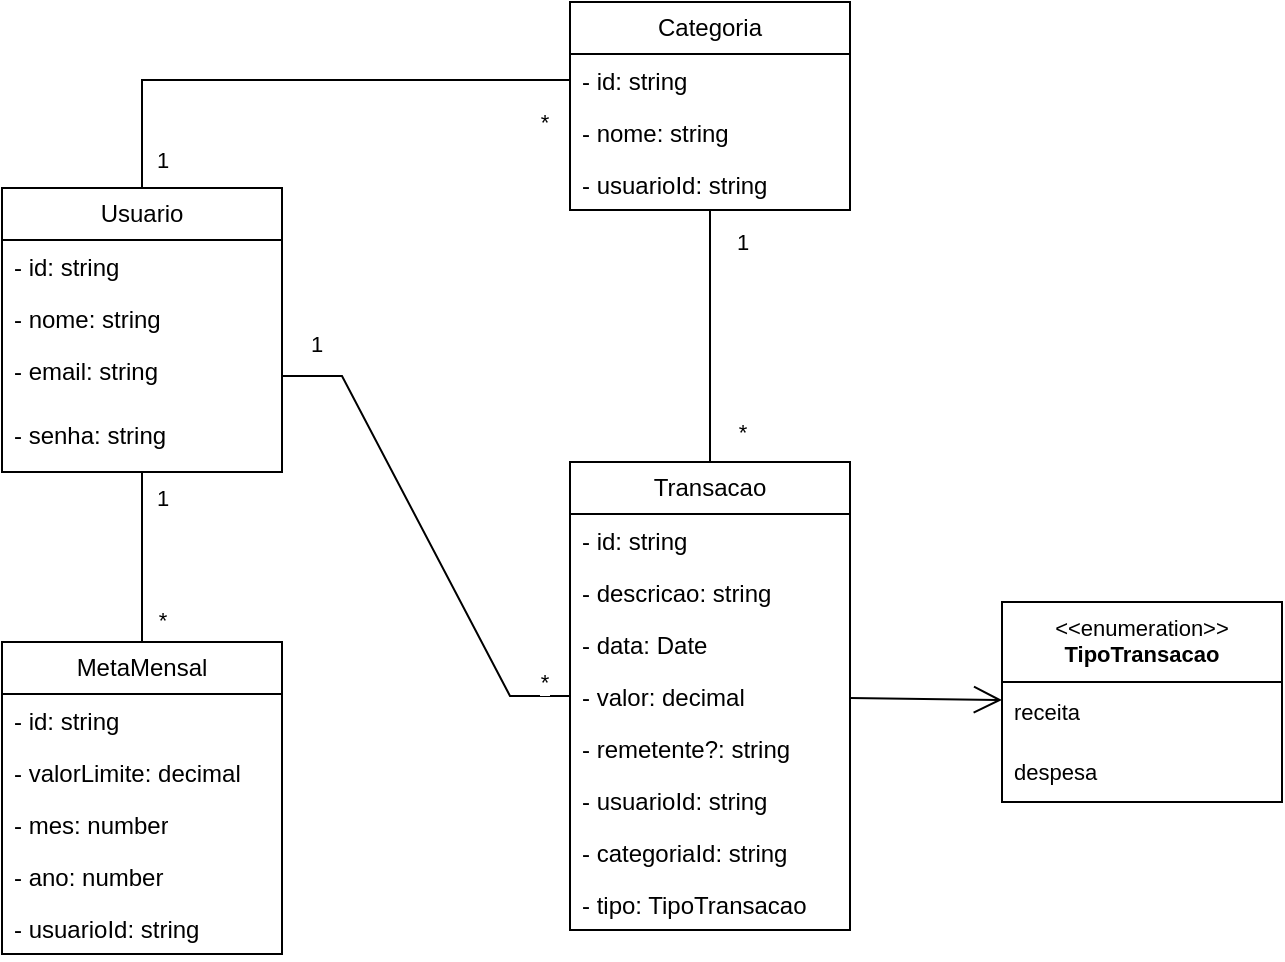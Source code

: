<mxfile version="27.0.1" pages="2">
  <diagram name="Diagrama de classes" id="ajBrU_x5YK91yIWvcCwJ">
    <mxGraphModel dx="830" dy="449" grid="1" gridSize="10" guides="1" tooltips="1" connect="1" arrows="1" fold="1" page="1" pageScale="1" pageWidth="827" pageHeight="1169" math="0" shadow="0">
      <root>
        <mxCell id="0" />
        <mxCell id="1" parent="0" />
        <mxCell id="OdsJKiuWmcvMhKQ_6NQV-1" value="Usuario" style="swimlane;fontStyle=0;childLayout=stackLayout;horizontal=1;startSize=26;fillColor=none;horizontalStack=0;resizeParent=1;resizeParentMax=0;resizeLast=0;collapsible=1;marginBottom=0;whiteSpace=wrap;html=1;" parent="1" vertex="1">
          <mxGeometry x="140" y="133" width="140" height="142" as="geometry" />
        </mxCell>
        <mxCell id="OdsJKiuWmcvMhKQ_6NQV-2" value="- id: string" style="text;strokeColor=none;fillColor=none;align=left;verticalAlign=top;spacingLeft=4;spacingRight=4;overflow=hidden;rotatable=0;points=[[0,0.5],[1,0.5]];portConstraint=eastwest;whiteSpace=wrap;html=1;" parent="OdsJKiuWmcvMhKQ_6NQV-1" vertex="1">
          <mxGeometry y="26" width="140" height="26" as="geometry" />
        </mxCell>
        <mxCell id="OdsJKiuWmcvMhKQ_6NQV-3" value="- nome: string" style="text;strokeColor=none;fillColor=none;align=left;verticalAlign=top;spacingLeft=4;spacingRight=4;overflow=hidden;rotatable=0;points=[[0,0.5],[1,0.5]];portConstraint=eastwest;whiteSpace=wrap;html=1;" parent="OdsJKiuWmcvMhKQ_6NQV-1" vertex="1">
          <mxGeometry y="52" width="140" height="26" as="geometry" />
        </mxCell>
        <mxCell id="OdsJKiuWmcvMhKQ_6NQV-4" value="- email: string" style="text;strokeColor=none;fillColor=none;align=left;verticalAlign=top;spacingLeft=4;spacingRight=4;overflow=hidden;rotatable=0;points=[[0,0.5],[1,0.5]];portConstraint=eastwest;whiteSpace=wrap;html=1;" parent="OdsJKiuWmcvMhKQ_6NQV-1" vertex="1">
          <mxGeometry y="78" width="140" height="32" as="geometry" />
        </mxCell>
        <mxCell id="OdsJKiuWmcvMhKQ_6NQV-13" value="- senha: string" style="text;strokeColor=none;fillColor=none;align=left;verticalAlign=top;spacingLeft=4;spacingRight=4;overflow=hidden;rotatable=0;points=[[0,0.5],[1,0.5]];portConstraint=eastwest;whiteSpace=wrap;html=1;" parent="OdsJKiuWmcvMhKQ_6NQV-1" vertex="1">
          <mxGeometry y="110" width="140" height="32" as="geometry" />
        </mxCell>
        <mxCell id="OdsJKiuWmcvMhKQ_6NQV-14" value="Transacao" style="swimlane;fontStyle=0;childLayout=stackLayout;horizontal=1;startSize=26;fillColor=none;horizontalStack=0;resizeParent=1;resizeParentMax=0;resizeLast=0;collapsible=1;marginBottom=0;whiteSpace=wrap;html=1;" parent="1" vertex="1">
          <mxGeometry x="424" y="270" width="140" height="234" as="geometry" />
        </mxCell>
        <mxCell id="OdsJKiuWmcvMhKQ_6NQV-15" value="- id: string" style="text;strokeColor=none;fillColor=none;align=left;verticalAlign=top;spacingLeft=4;spacingRight=4;overflow=hidden;rotatable=0;points=[[0,0.5],[1,0.5]];portConstraint=eastwest;whiteSpace=wrap;html=1;" parent="OdsJKiuWmcvMhKQ_6NQV-14" vertex="1">
          <mxGeometry y="26" width="140" height="26" as="geometry" />
        </mxCell>
        <mxCell id="OdsJKiuWmcvMhKQ_6NQV-16" value="- descricao: string" style="text;strokeColor=none;fillColor=none;align=left;verticalAlign=top;spacingLeft=4;spacingRight=4;overflow=hidden;rotatable=0;points=[[0,0.5],[1,0.5]];portConstraint=eastwest;whiteSpace=wrap;html=1;" parent="OdsJKiuWmcvMhKQ_6NQV-14" vertex="1">
          <mxGeometry y="52" width="140" height="26" as="geometry" />
        </mxCell>
        <mxCell id="OdsJKiuWmcvMhKQ_6NQV-17" value="- data: Date" style="text;strokeColor=none;fillColor=none;align=left;verticalAlign=top;spacingLeft=4;spacingRight=4;overflow=hidden;rotatable=0;points=[[0,0.5],[1,0.5]];portConstraint=eastwest;whiteSpace=wrap;html=1;" parent="OdsJKiuWmcvMhKQ_6NQV-14" vertex="1">
          <mxGeometry y="78" width="140" height="26" as="geometry" />
        </mxCell>
        <mxCell id="753naY45_J6HtTV73Lfr-2" value="- valor: decimal" style="text;strokeColor=none;fillColor=none;align=left;verticalAlign=top;spacingLeft=4;spacingRight=4;overflow=hidden;rotatable=0;points=[[0,0.5],[1,0.5]];portConstraint=eastwest;whiteSpace=wrap;html=1;" parent="OdsJKiuWmcvMhKQ_6NQV-14" vertex="1">
          <mxGeometry y="104" width="140" height="26" as="geometry" />
        </mxCell>
        <mxCell id="pmhqxIoal2-GdrTz2g2m-1" value="- remetente?: string" style="text;strokeColor=none;fillColor=none;align=left;verticalAlign=top;spacingLeft=4;spacingRight=4;overflow=hidden;rotatable=0;points=[[0,0.5],[1,0.5]];portConstraint=eastwest;whiteSpace=wrap;html=1;" vertex="1" parent="OdsJKiuWmcvMhKQ_6NQV-14">
          <mxGeometry y="130" width="140" height="26" as="geometry" />
        </mxCell>
        <mxCell id="753naY45_J6HtTV73Lfr-3" value="- usuarioId: string" style="text;strokeColor=none;fillColor=none;align=left;verticalAlign=top;spacingLeft=4;spacingRight=4;overflow=hidden;rotatable=0;points=[[0,0.5],[1,0.5]];portConstraint=eastwest;whiteSpace=wrap;html=1;" parent="OdsJKiuWmcvMhKQ_6NQV-14" vertex="1">
          <mxGeometry y="156" width="140" height="26" as="geometry" />
        </mxCell>
        <mxCell id="753naY45_J6HtTV73Lfr-4" value="- categoriaId: string" style="text;strokeColor=none;fillColor=none;align=left;verticalAlign=top;spacingLeft=4;spacingRight=4;overflow=hidden;rotatable=0;points=[[0,0.5],[1,0.5]];portConstraint=eastwest;whiteSpace=wrap;html=1;" parent="OdsJKiuWmcvMhKQ_6NQV-14" vertex="1">
          <mxGeometry y="182" width="140" height="26" as="geometry" />
        </mxCell>
        <mxCell id="nJxmX95-rnnduLKgetUN-1" value="- tipo: TipoTransacao" style="text;strokeColor=none;fillColor=none;align=left;verticalAlign=top;spacingLeft=4;spacingRight=4;overflow=hidden;rotatable=0;points=[[0,0.5],[1,0.5]];portConstraint=eastwest;whiteSpace=wrap;html=1;" parent="OdsJKiuWmcvMhKQ_6NQV-14" vertex="1">
          <mxGeometry y="208" width="140" height="26" as="geometry" />
        </mxCell>
        <mxCell id="753naY45_J6HtTV73Lfr-5" value="Categoria" style="swimlane;fontStyle=0;childLayout=stackLayout;horizontal=1;startSize=26;fillColor=none;horizontalStack=0;resizeParent=1;resizeParentMax=0;resizeLast=0;collapsible=1;marginBottom=0;whiteSpace=wrap;html=1;" parent="1" vertex="1">
          <mxGeometry x="424" y="40" width="140" height="104" as="geometry" />
        </mxCell>
        <mxCell id="753naY45_J6HtTV73Lfr-6" value="- id: string" style="text;strokeColor=none;fillColor=none;align=left;verticalAlign=top;spacingLeft=4;spacingRight=4;overflow=hidden;rotatable=0;points=[[0,0.5],[1,0.5]];portConstraint=eastwest;whiteSpace=wrap;html=1;" parent="753naY45_J6HtTV73Lfr-5" vertex="1">
          <mxGeometry y="26" width="140" height="26" as="geometry" />
        </mxCell>
        <mxCell id="753naY45_J6HtTV73Lfr-7" value="- nome: string" style="text;strokeColor=none;fillColor=none;align=left;verticalAlign=top;spacingLeft=4;spacingRight=4;overflow=hidden;rotatable=0;points=[[0,0.5],[1,0.5]];portConstraint=eastwest;whiteSpace=wrap;html=1;" parent="753naY45_J6HtTV73Lfr-5" vertex="1">
          <mxGeometry y="52" width="140" height="26" as="geometry" />
        </mxCell>
        <mxCell id="753naY45_J6HtTV73Lfr-8" value="- usuarioId: string" style="text;strokeColor=none;fillColor=none;align=left;verticalAlign=top;spacingLeft=4;spacingRight=4;overflow=hidden;rotatable=0;points=[[0,0.5],[1,0.5]];portConstraint=eastwest;whiteSpace=wrap;html=1;" parent="753naY45_J6HtTV73Lfr-5" vertex="1">
          <mxGeometry y="78" width="140" height="26" as="geometry" />
        </mxCell>
        <mxCell id="753naY45_J6HtTV73Lfr-10" value="MetaMensal" style="swimlane;fontStyle=0;childLayout=stackLayout;horizontal=1;startSize=26;fillColor=none;horizontalStack=0;resizeParent=1;resizeParentMax=0;resizeLast=0;collapsible=1;marginBottom=0;whiteSpace=wrap;html=1;" parent="1" vertex="1">
          <mxGeometry x="140" y="360" width="140" height="156" as="geometry" />
        </mxCell>
        <mxCell id="753naY45_J6HtTV73Lfr-11" value="- id: string" style="text;strokeColor=none;fillColor=none;align=left;verticalAlign=top;spacingLeft=4;spacingRight=4;overflow=hidden;rotatable=0;points=[[0,0.5],[1,0.5]];portConstraint=eastwest;whiteSpace=wrap;html=1;" parent="753naY45_J6HtTV73Lfr-10" vertex="1">
          <mxGeometry y="26" width="140" height="26" as="geometry" />
        </mxCell>
        <mxCell id="753naY45_J6HtTV73Lfr-12" value="- valorLimite: decimal" style="text;strokeColor=none;fillColor=none;align=left;verticalAlign=top;spacingLeft=4;spacingRight=4;overflow=hidden;rotatable=0;points=[[0,0.5],[1,0.5]];portConstraint=eastwest;whiteSpace=wrap;html=1;" parent="753naY45_J6HtTV73Lfr-10" vertex="1">
          <mxGeometry y="52" width="140" height="26" as="geometry" />
        </mxCell>
        <mxCell id="753naY45_J6HtTV73Lfr-13" value="- mes: number" style="text;strokeColor=none;fillColor=none;align=left;verticalAlign=top;spacingLeft=4;spacingRight=4;overflow=hidden;rotatable=0;points=[[0,0.5],[1,0.5]];portConstraint=eastwest;whiteSpace=wrap;html=1;" parent="753naY45_J6HtTV73Lfr-10" vertex="1">
          <mxGeometry y="78" width="140" height="26" as="geometry" />
        </mxCell>
        <mxCell id="753naY45_J6HtTV73Lfr-14" value="- ano: number" style="text;strokeColor=none;fillColor=none;align=left;verticalAlign=top;spacingLeft=4;spacingRight=4;overflow=hidden;rotatable=0;points=[[0,0.5],[1,0.5]];portConstraint=eastwest;whiteSpace=wrap;html=1;" parent="753naY45_J6HtTV73Lfr-10" vertex="1">
          <mxGeometry y="104" width="140" height="26" as="geometry" />
        </mxCell>
        <mxCell id="753naY45_J6HtTV73Lfr-15" value="- usuarioId: string" style="text;strokeColor=none;fillColor=none;align=left;verticalAlign=top;spacingLeft=4;spacingRight=4;overflow=hidden;rotatable=0;points=[[0,0.5],[1,0.5]];portConstraint=eastwest;whiteSpace=wrap;html=1;" parent="753naY45_J6HtTV73Lfr-10" vertex="1">
          <mxGeometry y="130" width="140" height="26" as="geometry" />
        </mxCell>
        <mxCell id="tYqw2NBJ_x_wkAswRZoB-6" value="&amp;lt;&amp;lt;enumeration&amp;gt;&amp;gt;&lt;br&gt;&lt;b&gt;TipoTransacao&lt;/b&gt;" style="swimlane;fontStyle=0;align=center;verticalAlign=top;childLayout=stackLayout;horizontal=1;startSize=40;horizontalStack=0;resizeParent=1;resizeParentMax=0;resizeLast=0;collapsible=0;marginBottom=0;html=1;whiteSpace=wrap;fontFamily=Helvetica;fontSize=11;fontColor=default;labelBackgroundColor=default;" parent="1" vertex="1">
          <mxGeometry x="640" y="340" width="140" height="100" as="geometry" />
        </mxCell>
        <mxCell id="tYqw2NBJ_x_wkAswRZoB-7" value="receita" style="text;html=1;strokeColor=none;fillColor=none;align=left;verticalAlign=middle;spacingLeft=4;spacingRight=4;overflow=hidden;rotatable=0;points=[[0,0.5],[1,0.5]];portConstraint=eastwest;whiteSpace=wrap;fontFamily=Helvetica;fontSize=11;fontColor=default;labelBackgroundColor=default;" parent="tYqw2NBJ_x_wkAswRZoB-6" vertex="1">
          <mxGeometry y="40" width="140" height="30" as="geometry" />
        </mxCell>
        <mxCell id="tYqw2NBJ_x_wkAswRZoB-9" value="despesa" style="text;html=1;strokeColor=none;fillColor=none;align=left;verticalAlign=middle;spacingLeft=4;spacingRight=4;overflow=hidden;rotatable=0;points=[[0,0.5],[1,0.5]];portConstraint=eastwest;whiteSpace=wrap;fontFamily=Helvetica;fontSize=11;fontColor=default;labelBackgroundColor=default;" parent="tYqw2NBJ_x_wkAswRZoB-6" vertex="1">
          <mxGeometry y="70" width="140" height="30" as="geometry" />
        </mxCell>
        <mxCell id="tYqw2NBJ_x_wkAswRZoB-8" value="" style="endArrow=open;endFill=1;endSize=12;html=1;rounded=0;strokeColor=default;align=center;verticalAlign=middle;fontFamily=Helvetica;fontSize=11;fontColor=default;labelBackgroundColor=default;" parent="1" source="OdsJKiuWmcvMhKQ_6NQV-14" target="tYqw2NBJ_x_wkAswRZoB-6" edge="1">
          <mxGeometry width="160" relative="1" as="geometry">
            <mxPoint x="430" y="513" as="sourcePoint" />
            <mxPoint x="590" y="513" as="targetPoint" />
          </mxGeometry>
        </mxCell>
        <mxCell id="b2GrIvBkq4HPgOdCQgP--1" style="edgeStyle=orthogonalEdgeStyle;rounded=0;orthogonalLoop=1;jettySize=auto;html=1;entryX=0.5;entryY=0;entryDx=0;entryDy=0;endArrow=none;startFill=0;" edge="1" parent="1" source="753naY45_J6HtTV73Lfr-6" target="OdsJKiuWmcvMhKQ_6NQV-1">
          <mxGeometry relative="1" as="geometry" />
        </mxCell>
        <mxCell id="b2GrIvBkq4HPgOdCQgP--5" value="1" style="edgeLabel;html=1;align=center;verticalAlign=middle;resizable=0;points=[];" vertex="1" connectable="0" parent="b2GrIvBkq4HPgOdCQgP--1">
          <mxGeometry x="0.891" relative="1" as="geometry">
            <mxPoint x="10" as="offset" />
          </mxGeometry>
        </mxCell>
        <mxCell id="b2GrIvBkq4HPgOdCQgP--6" value="*" style="edgeLabel;html=1;align=center;verticalAlign=middle;resizable=0;points=[];" vertex="1" connectable="0" parent="b2GrIvBkq4HPgOdCQgP--1">
          <mxGeometry x="-0.901" relative="1" as="geometry">
            <mxPoint y="21" as="offset" />
          </mxGeometry>
        </mxCell>
        <mxCell id="b2GrIvBkq4HPgOdCQgP--2" style="rounded=0;orthogonalLoop=1;jettySize=auto;html=1;endArrow=none;startFill=0;" edge="1" parent="1" source="OdsJKiuWmcvMhKQ_6NQV-13" target="753naY45_J6HtTV73Lfr-10">
          <mxGeometry relative="1" as="geometry" />
        </mxCell>
        <mxCell id="b2GrIvBkq4HPgOdCQgP--7" value="1" style="edgeLabel;html=1;align=center;verticalAlign=middle;resizable=0;points=[];" vertex="1" connectable="0" parent="b2GrIvBkq4HPgOdCQgP--2">
          <mxGeometry x="-0.706" relative="1" as="geometry">
            <mxPoint x="10" as="offset" />
          </mxGeometry>
        </mxCell>
        <mxCell id="b2GrIvBkq4HPgOdCQgP--8" value="*" style="edgeLabel;html=1;align=center;verticalAlign=middle;resizable=0;points=[];" vertex="1" connectable="0" parent="b2GrIvBkq4HPgOdCQgP--2">
          <mxGeometry x="0.745" y="1" relative="1" as="geometry">
            <mxPoint x="9" as="offset" />
          </mxGeometry>
        </mxCell>
        <mxCell id="b2GrIvBkq4HPgOdCQgP--3" style="rounded=0;orthogonalLoop=1;jettySize=auto;html=1;endArrow=none;startFill=0;" edge="1" parent="1" source="753naY45_J6HtTV73Lfr-8" target="OdsJKiuWmcvMhKQ_6NQV-14">
          <mxGeometry relative="1" as="geometry" />
        </mxCell>
        <mxCell id="MoSkK10YIHSq-LxX7fdb-6" value="1" style="edgeLabel;html=1;align=center;verticalAlign=middle;resizable=0;points=[];" vertex="1" connectable="0" parent="b2GrIvBkq4HPgOdCQgP--3">
          <mxGeometry x="-0.645" y="-2" relative="1" as="geometry">
            <mxPoint x="18" y="-7" as="offset" />
          </mxGeometry>
        </mxCell>
        <mxCell id="MoSkK10YIHSq-LxX7fdb-7" value="*" style="edgeLabel;html=1;align=center;verticalAlign=middle;resizable=0;points=[];" vertex="1" connectable="0" parent="b2GrIvBkq4HPgOdCQgP--3">
          <mxGeometry x="0.757" y="1" relative="1" as="geometry">
            <mxPoint x="15" as="offset" />
          </mxGeometry>
        </mxCell>
        <mxCell id="b2GrIvBkq4HPgOdCQgP--4" style="edgeStyle=entityRelationEdgeStyle;rounded=0;orthogonalLoop=1;jettySize=auto;html=1;endArrow=none;startFill=0;" edge="1" parent="1" source="OdsJKiuWmcvMhKQ_6NQV-4" target="OdsJKiuWmcvMhKQ_6NQV-14">
          <mxGeometry relative="1" as="geometry" />
        </mxCell>
        <mxCell id="MoSkK10YIHSq-LxX7fdb-1" value="1" style="edgeLabel;html=1;align=center;verticalAlign=middle;resizable=0;points=[];" vertex="1" connectable="0" parent="b2GrIvBkq4HPgOdCQgP--4">
          <mxGeometry x="-0.862" y="1" relative="1" as="geometry">
            <mxPoint y="-15" as="offset" />
          </mxGeometry>
        </mxCell>
        <mxCell id="MoSkK10YIHSq-LxX7fdb-2" value="*" style="edgeLabel;html=1;align=center;verticalAlign=middle;resizable=0;points=[];" vertex="1" connectable="0" parent="b2GrIvBkq4HPgOdCQgP--4">
          <mxGeometry x="0.891" relative="1" as="geometry">
            <mxPoint y="-7" as="offset" />
          </mxGeometry>
        </mxCell>
      </root>
    </mxGraphModel>
  </diagram>
  <diagram id="ZjOCgb9IOc0W4f-Druwu" name="Diagrama ER">
    <mxGraphModel dx="996" dy="539" grid="1" gridSize="10" guides="1" tooltips="1" connect="1" arrows="1" fold="1" page="1" pageScale="1" pageWidth="827" pageHeight="1169" math="0" shadow="0">
      <root>
        <mxCell id="0" />
        <mxCell id="1" parent="0" />
        <mxCell id="TyM6Mo2u0xyZ8R54DzmG-8" value="Usuario" style="shape=table;startSize=30;container=1;collapsible=1;childLayout=tableLayout;fixedRows=1;rowLines=0;fontStyle=1;align=center;resizeLast=1;html=1;fontFamily=Helvetica;fontSize=11;fontColor=default;labelBackgroundColor=default;" parent="1" vertex="1">
          <mxGeometry x="290" y="350" width="180" height="150" as="geometry" />
        </mxCell>
        <mxCell id="TyM6Mo2u0xyZ8R54DzmG-9" value="" style="shape=tableRow;horizontal=0;startSize=0;swimlaneHead=0;swimlaneBody=0;fillColor=none;collapsible=0;dropTarget=0;points=[[0,0.5],[1,0.5]];portConstraint=eastwest;top=0;left=0;right=0;bottom=1;fontFamily=Helvetica;fontSize=11;fontColor=default;labelBackgroundColor=default;" parent="TyM6Mo2u0xyZ8R54DzmG-8" vertex="1">
          <mxGeometry y="30" width="180" height="30" as="geometry" />
        </mxCell>
        <mxCell id="TyM6Mo2u0xyZ8R54DzmG-10" value="PK" style="shape=partialRectangle;connectable=0;fillColor=none;top=0;left=0;bottom=0;right=0;fontStyle=1;overflow=hidden;whiteSpace=wrap;html=1;fontFamily=Helvetica;fontSize=11;fontColor=default;labelBackgroundColor=default;" parent="TyM6Mo2u0xyZ8R54DzmG-9" vertex="1">
          <mxGeometry width="30" height="30" as="geometry">
            <mxRectangle width="30" height="30" as="alternateBounds" />
          </mxGeometry>
        </mxCell>
        <mxCell id="TyM6Mo2u0xyZ8R54DzmG-11" value="UID" style="shape=partialRectangle;connectable=0;fillColor=none;top=0;left=0;bottom=0;right=0;align=left;spacingLeft=6;fontStyle=5;overflow=hidden;whiteSpace=wrap;html=1;fontFamily=Helvetica;fontSize=11;fontColor=default;labelBackgroundColor=default;" parent="TyM6Mo2u0xyZ8R54DzmG-9" vertex="1">
          <mxGeometry x="30" width="150" height="30" as="geometry">
            <mxRectangle width="150" height="30" as="alternateBounds" />
          </mxGeometry>
        </mxCell>
        <mxCell id="TyM6Mo2u0xyZ8R54DzmG-12" value="" style="shape=tableRow;horizontal=0;startSize=0;swimlaneHead=0;swimlaneBody=0;fillColor=none;collapsible=0;dropTarget=0;points=[[0,0.5],[1,0.5]];portConstraint=eastwest;top=0;left=0;right=0;bottom=0;fontFamily=Helvetica;fontSize=11;fontColor=default;labelBackgroundColor=default;" parent="TyM6Mo2u0xyZ8R54DzmG-8" vertex="1">
          <mxGeometry y="60" width="180" height="30" as="geometry" />
        </mxCell>
        <mxCell id="TyM6Mo2u0xyZ8R54DzmG-13" value="" style="shape=partialRectangle;connectable=0;fillColor=none;top=0;left=0;bottom=0;right=0;editable=1;overflow=hidden;whiteSpace=wrap;html=1;fontFamily=Helvetica;fontSize=11;fontColor=default;labelBackgroundColor=default;" parent="TyM6Mo2u0xyZ8R54DzmG-12" vertex="1">
          <mxGeometry width="30" height="30" as="geometry">
            <mxRectangle width="30" height="30" as="alternateBounds" />
          </mxGeometry>
        </mxCell>
        <mxCell id="TyM6Mo2u0xyZ8R54DzmG-14" value="nome" style="shape=partialRectangle;connectable=0;fillColor=none;top=0;left=0;bottom=0;right=0;align=left;spacingLeft=6;overflow=hidden;whiteSpace=wrap;html=1;fontFamily=Helvetica;fontSize=11;fontColor=default;labelBackgroundColor=default;" parent="TyM6Mo2u0xyZ8R54DzmG-12" vertex="1">
          <mxGeometry x="30" width="150" height="30" as="geometry">
            <mxRectangle width="150" height="30" as="alternateBounds" />
          </mxGeometry>
        </mxCell>
        <mxCell id="TyM6Mo2u0xyZ8R54DzmG-15" value="" style="shape=tableRow;horizontal=0;startSize=0;swimlaneHead=0;swimlaneBody=0;fillColor=none;collapsible=0;dropTarget=0;points=[[0,0.5],[1,0.5]];portConstraint=eastwest;top=0;left=0;right=0;bottom=0;fontFamily=Helvetica;fontSize=11;fontColor=default;labelBackgroundColor=default;" parent="TyM6Mo2u0xyZ8R54DzmG-8" vertex="1">
          <mxGeometry y="90" width="180" height="30" as="geometry" />
        </mxCell>
        <mxCell id="TyM6Mo2u0xyZ8R54DzmG-16" value="" style="shape=partialRectangle;connectable=0;fillColor=none;top=0;left=0;bottom=0;right=0;editable=1;overflow=hidden;whiteSpace=wrap;html=1;fontFamily=Helvetica;fontSize=11;fontColor=default;labelBackgroundColor=default;" parent="TyM6Mo2u0xyZ8R54DzmG-15" vertex="1">
          <mxGeometry width="30" height="30" as="geometry">
            <mxRectangle width="30" height="30" as="alternateBounds" />
          </mxGeometry>
        </mxCell>
        <mxCell id="TyM6Mo2u0xyZ8R54DzmG-17" value="email" style="shape=partialRectangle;connectable=0;fillColor=none;top=0;left=0;bottom=0;right=0;align=left;spacingLeft=6;overflow=hidden;whiteSpace=wrap;html=1;fontFamily=Helvetica;fontSize=11;fontColor=default;labelBackgroundColor=default;" parent="TyM6Mo2u0xyZ8R54DzmG-15" vertex="1">
          <mxGeometry x="30" width="150" height="30" as="geometry">
            <mxRectangle width="150" height="30" as="alternateBounds" />
          </mxGeometry>
        </mxCell>
        <mxCell id="TyM6Mo2u0xyZ8R54DzmG-18" value="" style="shape=tableRow;horizontal=0;startSize=0;swimlaneHead=0;swimlaneBody=0;fillColor=none;collapsible=0;dropTarget=0;points=[[0,0.5],[1,0.5]];portConstraint=eastwest;top=0;left=0;right=0;bottom=0;fontFamily=Helvetica;fontSize=11;fontColor=default;labelBackgroundColor=default;" parent="TyM6Mo2u0xyZ8R54DzmG-8" vertex="1">
          <mxGeometry y="120" width="180" height="30" as="geometry" />
        </mxCell>
        <mxCell id="TyM6Mo2u0xyZ8R54DzmG-19" value="" style="shape=partialRectangle;connectable=0;fillColor=none;top=0;left=0;bottom=0;right=0;editable=1;overflow=hidden;whiteSpace=wrap;html=1;fontFamily=Helvetica;fontSize=11;fontColor=default;labelBackgroundColor=default;" parent="TyM6Mo2u0xyZ8R54DzmG-18" vertex="1">
          <mxGeometry width="30" height="30" as="geometry">
            <mxRectangle width="30" height="30" as="alternateBounds" />
          </mxGeometry>
        </mxCell>
        <mxCell id="TyM6Mo2u0xyZ8R54DzmG-20" value="senha" style="shape=partialRectangle;connectable=0;fillColor=none;top=0;left=0;bottom=0;right=0;align=left;spacingLeft=6;overflow=hidden;whiteSpace=wrap;html=1;fontFamily=Helvetica;fontSize=11;fontColor=default;labelBackgroundColor=default;" parent="TyM6Mo2u0xyZ8R54DzmG-18" vertex="1">
          <mxGeometry x="30" width="150" height="30" as="geometry">
            <mxRectangle width="150" height="30" as="alternateBounds" />
          </mxGeometry>
        </mxCell>
        <mxCell id="TyM6Mo2u0xyZ8R54DzmG-21" value="Transacao" style="shape=table;startSize=30;container=1;collapsible=1;childLayout=tableLayout;fixedRows=1;rowLines=0;fontStyle=1;align=center;resizeLast=1;html=1;fontFamily=Helvetica;fontSize=11;fontColor=default;labelBackgroundColor=default;" parent="1" vertex="1">
          <mxGeometry x="630" y="160" width="180" height="270" as="geometry" />
        </mxCell>
        <mxCell id="TyM6Mo2u0xyZ8R54DzmG-22" value="" style="shape=tableRow;horizontal=0;startSize=0;swimlaneHead=0;swimlaneBody=0;fillColor=none;collapsible=0;dropTarget=0;points=[[0,0.5],[1,0.5]];portConstraint=eastwest;top=0;left=0;right=0;bottom=1;fontFamily=Helvetica;fontSize=11;fontColor=default;labelBackgroundColor=default;" parent="TyM6Mo2u0xyZ8R54DzmG-21" vertex="1">
          <mxGeometry y="30" width="180" height="30" as="geometry" />
        </mxCell>
        <mxCell id="TyM6Mo2u0xyZ8R54DzmG-23" value="PK" style="shape=partialRectangle;connectable=0;fillColor=none;top=0;left=0;bottom=0;right=0;fontStyle=1;overflow=hidden;whiteSpace=wrap;html=1;fontFamily=Helvetica;fontSize=11;fontColor=default;labelBackgroundColor=default;" parent="TyM6Mo2u0xyZ8R54DzmG-22" vertex="1">
          <mxGeometry width="30" height="30" as="geometry">
            <mxRectangle width="30" height="30" as="alternateBounds" />
          </mxGeometry>
        </mxCell>
        <mxCell id="TyM6Mo2u0xyZ8R54DzmG-24" value="UID" style="shape=partialRectangle;connectable=0;fillColor=none;top=0;left=0;bottom=0;right=0;align=left;spacingLeft=6;fontStyle=5;overflow=hidden;whiteSpace=wrap;html=1;fontFamily=Helvetica;fontSize=11;fontColor=default;labelBackgroundColor=default;" parent="TyM6Mo2u0xyZ8R54DzmG-22" vertex="1">
          <mxGeometry x="30" width="150" height="30" as="geometry">
            <mxRectangle width="150" height="30" as="alternateBounds" />
          </mxGeometry>
        </mxCell>
        <mxCell id="TyM6Mo2u0xyZ8R54DzmG-25" value="" style="shape=tableRow;horizontal=0;startSize=0;swimlaneHead=0;swimlaneBody=0;fillColor=none;collapsible=0;dropTarget=0;points=[[0,0.5],[1,0.5]];portConstraint=eastwest;top=0;left=0;right=0;bottom=0;fontFamily=Helvetica;fontSize=11;fontColor=default;labelBackgroundColor=default;" parent="TyM6Mo2u0xyZ8R54DzmG-21" vertex="1">
          <mxGeometry y="60" width="180" height="30" as="geometry" />
        </mxCell>
        <mxCell id="TyM6Mo2u0xyZ8R54DzmG-26" value="" style="shape=partialRectangle;connectable=0;fillColor=none;top=0;left=0;bottom=0;right=0;editable=1;overflow=hidden;whiteSpace=wrap;html=1;fontFamily=Helvetica;fontSize=11;fontColor=default;labelBackgroundColor=default;" parent="TyM6Mo2u0xyZ8R54DzmG-25" vertex="1">
          <mxGeometry width="30" height="30" as="geometry">
            <mxRectangle width="30" height="30" as="alternateBounds" />
          </mxGeometry>
        </mxCell>
        <mxCell id="TyM6Mo2u0xyZ8R54DzmG-27" value="descricao" style="shape=partialRectangle;connectable=0;fillColor=none;top=0;left=0;bottom=0;right=0;align=left;spacingLeft=6;overflow=hidden;whiteSpace=wrap;html=1;fontFamily=Helvetica;fontSize=11;fontColor=default;labelBackgroundColor=default;" parent="TyM6Mo2u0xyZ8R54DzmG-25" vertex="1">
          <mxGeometry x="30" width="150" height="30" as="geometry">
            <mxRectangle width="150" height="30" as="alternateBounds" />
          </mxGeometry>
        </mxCell>
        <mxCell id="TyM6Mo2u0xyZ8R54DzmG-28" value="" style="shape=tableRow;horizontal=0;startSize=0;swimlaneHead=0;swimlaneBody=0;fillColor=none;collapsible=0;dropTarget=0;points=[[0,0.5],[1,0.5]];portConstraint=eastwest;top=0;left=0;right=0;bottom=0;fontFamily=Helvetica;fontSize=11;fontColor=default;labelBackgroundColor=default;" parent="TyM6Mo2u0xyZ8R54DzmG-21" vertex="1">
          <mxGeometry y="90" width="180" height="30" as="geometry" />
        </mxCell>
        <mxCell id="TyM6Mo2u0xyZ8R54DzmG-29" value="" style="shape=partialRectangle;connectable=0;fillColor=none;top=0;left=0;bottom=0;right=0;editable=1;overflow=hidden;whiteSpace=wrap;html=1;fontFamily=Helvetica;fontSize=11;fontColor=default;labelBackgroundColor=default;" parent="TyM6Mo2u0xyZ8R54DzmG-28" vertex="1">
          <mxGeometry width="30" height="30" as="geometry">
            <mxRectangle width="30" height="30" as="alternateBounds" />
          </mxGeometry>
        </mxCell>
        <mxCell id="TyM6Mo2u0xyZ8R54DzmG-30" value="data" style="shape=partialRectangle;connectable=0;fillColor=none;top=0;left=0;bottom=0;right=0;align=left;spacingLeft=6;overflow=hidden;whiteSpace=wrap;html=1;fontFamily=Helvetica;fontSize=11;fontColor=default;labelBackgroundColor=default;" parent="TyM6Mo2u0xyZ8R54DzmG-28" vertex="1">
          <mxGeometry x="30" width="150" height="30" as="geometry">
            <mxRectangle width="150" height="30" as="alternateBounds" />
          </mxGeometry>
        </mxCell>
        <mxCell id="TyM6Mo2u0xyZ8R54DzmG-31" value="" style="shape=tableRow;horizontal=0;startSize=0;swimlaneHead=0;swimlaneBody=0;fillColor=none;collapsible=0;dropTarget=0;points=[[0,0.5],[1,0.5]];portConstraint=eastwest;top=0;left=0;right=0;bottom=0;fontFamily=Helvetica;fontSize=11;fontColor=default;labelBackgroundColor=default;" parent="TyM6Mo2u0xyZ8R54DzmG-21" vertex="1">
          <mxGeometry y="120" width="180" height="30" as="geometry" />
        </mxCell>
        <mxCell id="TyM6Mo2u0xyZ8R54DzmG-32" value="" style="shape=partialRectangle;connectable=0;fillColor=none;top=0;left=0;bottom=0;right=0;editable=1;overflow=hidden;whiteSpace=wrap;html=1;fontFamily=Helvetica;fontSize=11;fontColor=default;labelBackgroundColor=default;" parent="TyM6Mo2u0xyZ8R54DzmG-31" vertex="1">
          <mxGeometry width="30" height="30" as="geometry">
            <mxRectangle width="30" height="30" as="alternateBounds" />
          </mxGeometry>
        </mxCell>
        <mxCell id="TyM6Mo2u0xyZ8R54DzmG-33" value="tipo" style="shape=partialRectangle;connectable=0;fillColor=none;top=0;left=0;bottom=0;right=0;align=left;spacingLeft=6;overflow=hidden;whiteSpace=wrap;html=1;fontFamily=Helvetica;fontSize=11;fontColor=default;labelBackgroundColor=default;" parent="TyM6Mo2u0xyZ8R54DzmG-31" vertex="1">
          <mxGeometry x="30" width="150" height="30" as="geometry">
            <mxRectangle width="150" height="30" as="alternateBounds" />
          </mxGeometry>
        </mxCell>
        <mxCell id="j6QepjFImpvP1raDexJ3-1" style="shape=tableRow;horizontal=0;startSize=0;swimlaneHead=0;swimlaneBody=0;fillColor=none;collapsible=0;dropTarget=0;points=[[0,0.5],[1,0.5]];portConstraint=eastwest;top=0;left=0;right=0;bottom=0;fontFamily=Helvetica;fontSize=11;fontColor=default;labelBackgroundColor=default;" vertex="1" parent="TyM6Mo2u0xyZ8R54DzmG-21">
          <mxGeometry y="150" width="180" height="30" as="geometry" />
        </mxCell>
        <mxCell id="j6QepjFImpvP1raDexJ3-2" style="shape=partialRectangle;connectable=0;fillColor=none;top=0;left=0;bottom=0;right=0;editable=1;overflow=hidden;whiteSpace=wrap;html=1;fontFamily=Helvetica;fontSize=11;fontColor=default;labelBackgroundColor=default;" vertex="1" parent="j6QepjFImpvP1raDexJ3-1">
          <mxGeometry width="30" height="30" as="geometry">
            <mxRectangle width="30" height="30" as="alternateBounds" />
          </mxGeometry>
        </mxCell>
        <mxCell id="j6QepjFImpvP1raDexJ3-3" value="remetente?" style="shape=partialRectangle;connectable=0;fillColor=none;top=0;left=0;bottom=0;right=0;align=left;spacingLeft=6;overflow=hidden;whiteSpace=wrap;html=1;fontFamily=Helvetica;fontSize=11;fontColor=default;labelBackgroundColor=default;" vertex="1" parent="j6QepjFImpvP1raDexJ3-1">
          <mxGeometry x="30" width="150" height="30" as="geometry">
            <mxRectangle width="150" height="30" as="alternateBounds" />
          </mxGeometry>
        </mxCell>
        <mxCell id="wWQOLEiyHPZdJMTIrRZU-2" style="shape=tableRow;horizontal=0;startSize=0;swimlaneHead=0;swimlaneBody=0;fillColor=none;collapsible=0;dropTarget=0;points=[[0,0.5],[1,0.5]];portConstraint=eastwest;top=0;left=0;right=0;bottom=0;fontFamily=Helvetica;fontSize=11;fontColor=default;labelBackgroundColor=default;" parent="TyM6Mo2u0xyZ8R54DzmG-21" vertex="1">
          <mxGeometry y="180" width="180" height="30" as="geometry" />
        </mxCell>
        <mxCell id="wWQOLEiyHPZdJMTIrRZU-3" style="shape=partialRectangle;connectable=0;fillColor=none;top=0;left=0;bottom=0;right=0;editable=1;overflow=hidden;whiteSpace=wrap;html=1;fontFamily=Helvetica;fontSize=11;fontColor=default;labelBackgroundColor=default;" parent="wWQOLEiyHPZdJMTIrRZU-2" vertex="1">
          <mxGeometry width="30" height="30" as="geometry">
            <mxRectangle width="30" height="30" as="alternateBounds" />
          </mxGeometry>
        </mxCell>
        <mxCell id="wWQOLEiyHPZdJMTIrRZU-4" value="valor" style="shape=partialRectangle;connectable=0;fillColor=none;top=0;left=0;bottom=0;right=0;align=left;spacingLeft=6;overflow=hidden;whiteSpace=wrap;html=1;fontFamily=Helvetica;fontSize=11;fontColor=default;labelBackgroundColor=default;" parent="wWQOLEiyHPZdJMTIrRZU-2" vertex="1">
          <mxGeometry x="30" width="150" height="30" as="geometry">
            <mxRectangle width="150" height="30" as="alternateBounds" />
          </mxGeometry>
        </mxCell>
        <mxCell id="iRSPw4rZwPID0v9BMQNu-1" style="shape=tableRow;horizontal=0;startSize=0;swimlaneHead=0;swimlaneBody=0;fillColor=none;collapsible=0;dropTarget=0;points=[[0,0.5],[1,0.5]];portConstraint=eastwest;top=0;left=0;right=0;bottom=0;fontFamily=Helvetica;fontSize=11;fontColor=default;labelBackgroundColor=default;" parent="TyM6Mo2u0xyZ8R54DzmG-21" vertex="1">
          <mxGeometry y="210" width="180" height="30" as="geometry" />
        </mxCell>
        <mxCell id="iRSPw4rZwPID0v9BMQNu-2" value="FK" style="shape=partialRectangle;connectable=0;fillColor=none;top=0;left=0;bottom=0;right=0;editable=1;overflow=hidden;whiteSpace=wrap;html=1;fontFamily=Helvetica;fontSize=11;fontColor=default;labelBackgroundColor=default;" parent="iRSPw4rZwPID0v9BMQNu-1" vertex="1">
          <mxGeometry width="30" height="30" as="geometry">
            <mxRectangle width="30" height="30" as="alternateBounds" />
          </mxGeometry>
        </mxCell>
        <mxCell id="iRSPw4rZwPID0v9BMQNu-3" value="usuarioID" style="shape=partialRectangle;connectable=0;fillColor=none;top=0;left=0;bottom=0;right=0;align=left;spacingLeft=6;overflow=hidden;whiteSpace=wrap;html=1;fontFamily=Helvetica;fontSize=11;fontColor=default;labelBackgroundColor=default;" parent="iRSPw4rZwPID0v9BMQNu-1" vertex="1">
          <mxGeometry x="30" width="150" height="30" as="geometry">
            <mxRectangle width="150" height="30" as="alternateBounds" />
          </mxGeometry>
        </mxCell>
        <mxCell id="iRSPw4rZwPID0v9BMQNu-4" style="shape=tableRow;horizontal=0;startSize=0;swimlaneHead=0;swimlaneBody=0;fillColor=none;collapsible=0;dropTarget=0;points=[[0,0.5],[1,0.5]];portConstraint=eastwest;top=0;left=0;right=0;bottom=0;fontFamily=Helvetica;fontSize=11;fontColor=default;labelBackgroundColor=default;" parent="TyM6Mo2u0xyZ8R54DzmG-21" vertex="1">
          <mxGeometry y="240" width="180" height="30" as="geometry" />
        </mxCell>
        <mxCell id="iRSPw4rZwPID0v9BMQNu-5" value="FK" style="shape=partialRectangle;connectable=0;fillColor=none;top=0;left=0;bottom=0;right=0;editable=1;overflow=hidden;whiteSpace=wrap;html=1;fontFamily=Helvetica;fontSize=11;fontColor=default;labelBackgroundColor=default;" parent="iRSPw4rZwPID0v9BMQNu-4" vertex="1">
          <mxGeometry width="30" height="30" as="geometry">
            <mxRectangle width="30" height="30" as="alternateBounds" />
          </mxGeometry>
        </mxCell>
        <mxCell id="iRSPw4rZwPID0v9BMQNu-6" value="categoriaID" style="shape=partialRectangle;connectable=0;fillColor=none;top=0;left=0;bottom=0;right=0;align=left;spacingLeft=6;overflow=hidden;whiteSpace=wrap;html=1;fontFamily=Helvetica;fontSize=11;fontColor=default;labelBackgroundColor=default;" parent="iRSPw4rZwPID0v9BMQNu-4" vertex="1">
          <mxGeometry x="30" width="150" height="30" as="geometry">
            <mxRectangle width="150" height="30" as="alternateBounds" />
          </mxGeometry>
        </mxCell>
        <mxCell id="nH77mWJNZvjUfdrT7jMI-1" value="Categoria" style="shape=table;startSize=30;container=1;collapsible=1;childLayout=tableLayout;fixedRows=1;rowLines=0;fontStyle=1;align=center;resizeLast=1;html=1;fontFamily=Helvetica;fontSize=11;fontColor=default;labelBackgroundColor=default;" parent="1" vertex="1">
          <mxGeometry x="290" y="110" width="180" height="120" as="geometry" />
        </mxCell>
        <mxCell id="nH77mWJNZvjUfdrT7jMI-2" value="" style="shape=tableRow;horizontal=0;startSize=0;swimlaneHead=0;swimlaneBody=0;fillColor=none;collapsible=0;dropTarget=0;points=[[0,0.5],[1,0.5]];portConstraint=eastwest;top=0;left=0;right=0;bottom=1;fontFamily=Helvetica;fontSize=11;fontColor=default;labelBackgroundColor=default;" parent="nH77mWJNZvjUfdrT7jMI-1" vertex="1">
          <mxGeometry y="30" width="180" height="30" as="geometry" />
        </mxCell>
        <mxCell id="nH77mWJNZvjUfdrT7jMI-3" value="PK" style="shape=partialRectangle;connectable=0;fillColor=none;top=0;left=0;bottom=0;right=0;fontStyle=1;overflow=hidden;whiteSpace=wrap;html=1;fontFamily=Helvetica;fontSize=11;fontColor=default;labelBackgroundColor=default;" parent="nH77mWJNZvjUfdrT7jMI-2" vertex="1">
          <mxGeometry width="30" height="30" as="geometry">
            <mxRectangle width="30" height="30" as="alternateBounds" />
          </mxGeometry>
        </mxCell>
        <mxCell id="nH77mWJNZvjUfdrT7jMI-4" value="UID" style="shape=partialRectangle;connectable=0;fillColor=none;top=0;left=0;bottom=0;right=0;align=left;spacingLeft=6;fontStyle=5;overflow=hidden;whiteSpace=wrap;html=1;fontFamily=Helvetica;fontSize=11;fontColor=default;labelBackgroundColor=default;" parent="nH77mWJNZvjUfdrT7jMI-2" vertex="1">
          <mxGeometry x="30" width="150" height="30" as="geometry">
            <mxRectangle width="150" height="30" as="alternateBounds" />
          </mxGeometry>
        </mxCell>
        <mxCell id="nH77mWJNZvjUfdrT7jMI-5" value="" style="shape=tableRow;horizontal=0;startSize=0;swimlaneHead=0;swimlaneBody=0;fillColor=none;collapsible=0;dropTarget=0;points=[[0,0.5],[1,0.5]];portConstraint=eastwest;top=0;left=0;right=0;bottom=0;fontFamily=Helvetica;fontSize=11;fontColor=default;labelBackgroundColor=default;" parent="nH77mWJNZvjUfdrT7jMI-1" vertex="1">
          <mxGeometry y="60" width="180" height="30" as="geometry" />
        </mxCell>
        <mxCell id="nH77mWJNZvjUfdrT7jMI-6" value="" style="shape=partialRectangle;connectable=0;fillColor=none;top=0;left=0;bottom=0;right=0;editable=1;overflow=hidden;whiteSpace=wrap;html=1;fontFamily=Helvetica;fontSize=11;fontColor=default;labelBackgroundColor=default;" parent="nH77mWJNZvjUfdrT7jMI-5" vertex="1">
          <mxGeometry width="30" height="30" as="geometry">
            <mxRectangle width="30" height="30" as="alternateBounds" />
          </mxGeometry>
        </mxCell>
        <mxCell id="nH77mWJNZvjUfdrT7jMI-7" value="nome" style="shape=partialRectangle;connectable=0;fillColor=none;top=0;left=0;bottom=0;right=0;align=left;spacingLeft=6;overflow=hidden;whiteSpace=wrap;html=1;fontFamily=Helvetica;fontSize=11;fontColor=default;labelBackgroundColor=default;" parent="nH77mWJNZvjUfdrT7jMI-5" vertex="1">
          <mxGeometry x="30" width="150" height="30" as="geometry">
            <mxRectangle width="150" height="30" as="alternateBounds" />
          </mxGeometry>
        </mxCell>
        <mxCell id="nH77mWJNZvjUfdrT7jMI-8" value="" style="shape=tableRow;horizontal=0;startSize=0;swimlaneHead=0;swimlaneBody=0;fillColor=none;collapsible=0;dropTarget=0;points=[[0,0.5],[1,0.5]];portConstraint=eastwest;top=0;left=0;right=0;bottom=0;fontFamily=Helvetica;fontSize=11;fontColor=default;labelBackgroundColor=default;" parent="nH77mWJNZvjUfdrT7jMI-1" vertex="1">
          <mxGeometry y="90" width="180" height="30" as="geometry" />
        </mxCell>
        <mxCell id="nH77mWJNZvjUfdrT7jMI-9" value="FK" style="shape=partialRectangle;connectable=0;fillColor=none;top=0;left=0;bottom=0;right=0;editable=1;overflow=hidden;whiteSpace=wrap;html=1;fontFamily=Helvetica;fontSize=11;fontColor=default;labelBackgroundColor=default;" parent="nH77mWJNZvjUfdrT7jMI-8" vertex="1">
          <mxGeometry width="30" height="30" as="geometry">
            <mxRectangle width="30" height="30" as="alternateBounds" />
          </mxGeometry>
        </mxCell>
        <mxCell id="nH77mWJNZvjUfdrT7jMI-10" value="usuarioID" style="shape=partialRectangle;connectable=0;fillColor=none;top=0;left=0;bottom=0;right=0;align=left;spacingLeft=6;overflow=hidden;whiteSpace=wrap;html=1;fontFamily=Helvetica;fontSize=11;fontColor=default;labelBackgroundColor=default;" parent="nH77mWJNZvjUfdrT7jMI-8" vertex="1">
          <mxGeometry x="30" width="150" height="30" as="geometry">
            <mxRectangle width="150" height="30" as="alternateBounds" />
          </mxGeometry>
        </mxCell>
        <mxCell id="J76BUsMwdQ94FiOJrrgP-10" value="" style="fontSize=12;html=1;endArrow=ERoneToMany;rounded=0;strokeColor=default;align=center;verticalAlign=middle;fontFamily=Helvetica;fontColor=default;labelBackgroundColor=default;edgeStyle=entityRelationEdgeStyle;" parent="1" source="TyM6Mo2u0xyZ8R54DzmG-8" target="TyM6Mo2u0xyZ8R54DzmG-21" edge="1">
          <mxGeometry width="100" height="100" relative="1" as="geometry">
            <mxPoint x="229" y="470" as="sourcePoint" />
            <mxPoint x="329" y="370" as="targetPoint" />
          </mxGeometry>
        </mxCell>
        <mxCell id="4wj-sQuFgnwI7aimmpxT-3" value="possui" style="edgeLabel;html=1;align=center;verticalAlign=middle;resizable=0;points=[];" vertex="1" connectable="0" parent="J76BUsMwdQ94FiOJrrgP-10">
          <mxGeometry x="0.087" y="2" relative="1" as="geometry">
            <mxPoint as="offset" />
          </mxGeometry>
        </mxCell>
        <mxCell id="xPBMdgpghKaz5Yw-JGs0-1" value="MetaMensal" style="shape=table;startSize=30;container=1;collapsible=1;childLayout=tableLayout;fixedRows=1;rowLines=0;fontStyle=1;align=center;resizeLast=1;html=1;fontFamily=Helvetica;fontSize=11;fontColor=default;labelBackgroundColor=default;" parent="1" vertex="1">
          <mxGeometry x="20" y="335" width="180" height="180" as="geometry" />
        </mxCell>
        <mxCell id="xPBMdgpghKaz5Yw-JGs0-2" value="" style="shape=tableRow;horizontal=0;startSize=0;swimlaneHead=0;swimlaneBody=0;fillColor=none;collapsible=0;dropTarget=0;points=[[0,0.5],[1,0.5]];portConstraint=eastwest;top=0;left=0;right=0;bottom=1;fontFamily=Helvetica;fontSize=11;fontColor=default;labelBackgroundColor=default;" parent="xPBMdgpghKaz5Yw-JGs0-1" vertex="1">
          <mxGeometry y="30" width="180" height="30" as="geometry" />
        </mxCell>
        <mxCell id="xPBMdgpghKaz5Yw-JGs0-3" value="PK" style="shape=partialRectangle;connectable=0;fillColor=none;top=0;left=0;bottom=0;right=0;fontStyle=1;overflow=hidden;whiteSpace=wrap;html=1;fontFamily=Helvetica;fontSize=11;fontColor=default;labelBackgroundColor=default;" parent="xPBMdgpghKaz5Yw-JGs0-2" vertex="1">
          <mxGeometry width="30" height="30" as="geometry">
            <mxRectangle width="30" height="30" as="alternateBounds" />
          </mxGeometry>
        </mxCell>
        <mxCell id="xPBMdgpghKaz5Yw-JGs0-4" value="UID" style="shape=partialRectangle;connectable=0;fillColor=none;top=0;left=0;bottom=0;right=0;align=left;spacingLeft=6;fontStyle=5;overflow=hidden;whiteSpace=wrap;html=1;fontFamily=Helvetica;fontSize=11;fontColor=default;labelBackgroundColor=default;" parent="xPBMdgpghKaz5Yw-JGs0-2" vertex="1">
          <mxGeometry x="30" width="150" height="30" as="geometry">
            <mxRectangle width="150" height="30" as="alternateBounds" />
          </mxGeometry>
        </mxCell>
        <mxCell id="xPBMdgpghKaz5Yw-JGs0-5" value="" style="shape=tableRow;horizontal=0;startSize=0;swimlaneHead=0;swimlaneBody=0;fillColor=none;collapsible=0;dropTarget=0;points=[[0,0.5],[1,0.5]];portConstraint=eastwest;top=0;left=0;right=0;bottom=0;fontFamily=Helvetica;fontSize=11;fontColor=default;labelBackgroundColor=default;" parent="xPBMdgpghKaz5Yw-JGs0-1" vertex="1">
          <mxGeometry y="60" width="180" height="30" as="geometry" />
        </mxCell>
        <mxCell id="xPBMdgpghKaz5Yw-JGs0-6" value="" style="shape=partialRectangle;connectable=0;fillColor=none;top=0;left=0;bottom=0;right=0;editable=1;overflow=hidden;whiteSpace=wrap;html=1;fontFamily=Helvetica;fontSize=11;fontColor=default;labelBackgroundColor=default;" parent="xPBMdgpghKaz5Yw-JGs0-5" vertex="1">
          <mxGeometry width="30" height="30" as="geometry">
            <mxRectangle width="30" height="30" as="alternateBounds" />
          </mxGeometry>
        </mxCell>
        <mxCell id="xPBMdgpghKaz5Yw-JGs0-7" value="valorLimite" style="shape=partialRectangle;connectable=0;fillColor=none;top=0;left=0;bottom=0;right=0;align=left;spacingLeft=6;overflow=hidden;whiteSpace=wrap;html=1;fontFamily=Helvetica;fontSize=11;fontColor=default;labelBackgroundColor=default;" parent="xPBMdgpghKaz5Yw-JGs0-5" vertex="1">
          <mxGeometry x="30" width="150" height="30" as="geometry">
            <mxRectangle width="150" height="30" as="alternateBounds" />
          </mxGeometry>
        </mxCell>
        <mxCell id="xPBMdgpghKaz5Yw-JGs0-8" value="" style="shape=tableRow;horizontal=0;startSize=0;swimlaneHead=0;swimlaneBody=0;fillColor=none;collapsible=0;dropTarget=0;points=[[0,0.5],[1,0.5]];portConstraint=eastwest;top=0;left=0;right=0;bottom=0;fontFamily=Helvetica;fontSize=11;fontColor=default;labelBackgroundColor=default;" parent="xPBMdgpghKaz5Yw-JGs0-1" vertex="1">
          <mxGeometry y="90" width="180" height="30" as="geometry" />
        </mxCell>
        <mxCell id="xPBMdgpghKaz5Yw-JGs0-9" value="" style="shape=partialRectangle;connectable=0;fillColor=none;top=0;left=0;bottom=0;right=0;editable=1;overflow=hidden;whiteSpace=wrap;html=1;fontFamily=Helvetica;fontSize=11;fontColor=default;labelBackgroundColor=default;" parent="xPBMdgpghKaz5Yw-JGs0-8" vertex="1">
          <mxGeometry width="30" height="30" as="geometry">
            <mxRectangle width="30" height="30" as="alternateBounds" />
          </mxGeometry>
        </mxCell>
        <mxCell id="xPBMdgpghKaz5Yw-JGs0-10" value="mes" style="shape=partialRectangle;connectable=0;fillColor=none;top=0;left=0;bottom=0;right=0;align=left;spacingLeft=6;overflow=hidden;whiteSpace=wrap;html=1;fontFamily=Helvetica;fontSize=11;fontColor=default;labelBackgroundColor=default;" parent="xPBMdgpghKaz5Yw-JGs0-8" vertex="1">
          <mxGeometry x="30" width="150" height="30" as="geometry">
            <mxRectangle width="150" height="30" as="alternateBounds" />
          </mxGeometry>
        </mxCell>
        <mxCell id="bvddynnSiRLiEbcGu6gE-1" value="" style="shape=tableRow;horizontal=0;startSize=0;swimlaneHead=0;swimlaneBody=0;fillColor=none;collapsible=0;dropTarget=0;points=[[0,0.5],[1,0.5]];portConstraint=eastwest;top=0;left=0;right=0;bottom=0;fontFamily=Helvetica;fontSize=11;fontColor=default;labelBackgroundColor=default;" parent="xPBMdgpghKaz5Yw-JGs0-1" vertex="1">
          <mxGeometry y="120" width="180" height="30" as="geometry" />
        </mxCell>
        <mxCell id="bvddynnSiRLiEbcGu6gE-2" value="" style="shape=partialRectangle;connectable=0;fillColor=none;top=0;left=0;bottom=0;right=0;editable=1;overflow=hidden;whiteSpace=wrap;html=1;fontFamily=Helvetica;fontSize=11;fontColor=default;labelBackgroundColor=default;" parent="bvddynnSiRLiEbcGu6gE-1" vertex="1">
          <mxGeometry width="30" height="30" as="geometry">
            <mxRectangle width="30" height="30" as="alternateBounds" />
          </mxGeometry>
        </mxCell>
        <mxCell id="bvddynnSiRLiEbcGu6gE-3" value="ano" style="shape=partialRectangle;connectable=0;fillColor=none;top=0;left=0;bottom=0;right=0;align=left;spacingLeft=6;overflow=hidden;whiteSpace=wrap;html=1;fontFamily=Helvetica;fontSize=11;fontColor=default;labelBackgroundColor=default;" parent="bvddynnSiRLiEbcGu6gE-1" vertex="1">
          <mxGeometry x="30" width="150" height="30" as="geometry">
            <mxRectangle width="150" height="30" as="alternateBounds" />
          </mxGeometry>
        </mxCell>
        <mxCell id="xPBMdgpghKaz5Yw-JGs0-11" value="" style="shape=tableRow;horizontal=0;startSize=0;swimlaneHead=0;swimlaneBody=0;fillColor=none;collapsible=0;dropTarget=0;points=[[0,0.5],[1,0.5]];portConstraint=eastwest;top=0;left=0;right=0;bottom=0;fontFamily=Helvetica;fontSize=11;fontColor=default;labelBackgroundColor=default;" parent="xPBMdgpghKaz5Yw-JGs0-1" vertex="1">
          <mxGeometry y="150" width="180" height="30" as="geometry" />
        </mxCell>
        <mxCell id="xPBMdgpghKaz5Yw-JGs0-12" value="FK" style="shape=partialRectangle;connectable=0;fillColor=none;top=0;left=0;bottom=0;right=0;editable=1;overflow=hidden;whiteSpace=wrap;html=1;fontFamily=Helvetica;fontSize=11;fontColor=default;labelBackgroundColor=default;" parent="xPBMdgpghKaz5Yw-JGs0-11" vertex="1">
          <mxGeometry width="30" height="30" as="geometry">
            <mxRectangle width="30" height="30" as="alternateBounds" />
          </mxGeometry>
        </mxCell>
        <mxCell id="xPBMdgpghKaz5Yw-JGs0-13" value="usuarioID" style="shape=partialRectangle;connectable=0;fillColor=none;top=0;left=0;bottom=0;right=0;align=left;spacingLeft=6;overflow=hidden;whiteSpace=wrap;html=1;fontFamily=Helvetica;fontSize=11;fontColor=default;labelBackgroundColor=default;" parent="xPBMdgpghKaz5Yw-JGs0-11" vertex="1">
          <mxGeometry x="30" width="150" height="30" as="geometry">
            <mxRectangle width="150" height="30" as="alternateBounds" />
          </mxGeometry>
        </mxCell>
        <mxCell id="Hoinh5gZSfEJO1PNujhw-2" value="" style="edgeStyle=entityRelationEdgeStyle;fontSize=12;html=1;endArrow=ERzeroToMany;endFill=1;rounded=0;strokeColor=default;align=center;verticalAlign=middle;fontFamily=Helvetica;fontColor=default;labelBackgroundColor=default;" parent="1" source="TyM6Mo2u0xyZ8R54DzmG-8" target="xPBMdgpghKaz5Yw-JGs0-1" edge="1">
          <mxGeometry width="100" height="100" relative="1" as="geometry">
            <mxPoint x="219" y="340" as="sourcePoint" />
            <mxPoint x="319" y="240" as="targetPoint" />
          </mxGeometry>
        </mxCell>
        <mxCell id="4wj-sQuFgnwI7aimmpxT-4" value="possui" style="edgeLabel;html=1;align=center;verticalAlign=middle;resizable=0;points=[];" vertex="1" connectable="0" parent="Hoinh5gZSfEJO1PNujhw-2">
          <mxGeometry x="-0.057" y="-2" relative="1" as="geometry">
            <mxPoint as="offset" />
          </mxGeometry>
        </mxCell>
        <mxCell id="4wj-sQuFgnwI7aimmpxT-1" value="" style="fontSize=12;html=1;endArrow=ERoneToMany;rounded=0;" edge="1" parent="1" source="TyM6Mo2u0xyZ8R54DzmG-8" target="nH77mWJNZvjUfdrT7jMI-1">
          <mxGeometry width="100" height="100" relative="1" as="geometry">
            <mxPoint x="360" y="330" as="sourcePoint" />
            <mxPoint x="460" y="230" as="targetPoint" />
          </mxGeometry>
        </mxCell>
        <mxCell id="4wj-sQuFgnwI7aimmpxT-2" value="possui" style="edgeLabel;html=1;align=center;verticalAlign=middle;resizable=0;points=[];" vertex="1" connectable="0" parent="4wj-sQuFgnwI7aimmpxT-1">
          <mxGeometry x="-0.142" y="-3" relative="1" as="geometry">
            <mxPoint as="offset" />
          </mxGeometry>
        </mxCell>
        <mxCell id="4wj-sQuFgnwI7aimmpxT-5" value="" style="edgeStyle=entityRelationEdgeStyle;fontSize=12;html=1;endArrow=ERoneToMany;rounded=0;" edge="1" parent="1" source="nH77mWJNZvjUfdrT7jMI-1" target="TyM6Mo2u0xyZ8R54DzmG-21">
          <mxGeometry width="100" height="100" relative="1" as="geometry">
            <mxPoint x="360" y="330" as="sourcePoint" />
            <mxPoint x="460" y="230" as="targetPoint" />
          </mxGeometry>
        </mxCell>
        <mxCell id="4wj-sQuFgnwI7aimmpxT-6" value="é usado" style="edgeLabel;html=1;align=center;verticalAlign=middle;resizable=0;points=[];" vertex="1" connectable="0" parent="4wj-sQuFgnwI7aimmpxT-5">
          <mxGeometry x="-0.093" y="-1" relative="1" as="geometry">
            <mxPoint as="offset" />
          </mxGeometry>
        </mxCell>
      </root>
    </mxGraphModel>
  </diagram>
</mxfile>
